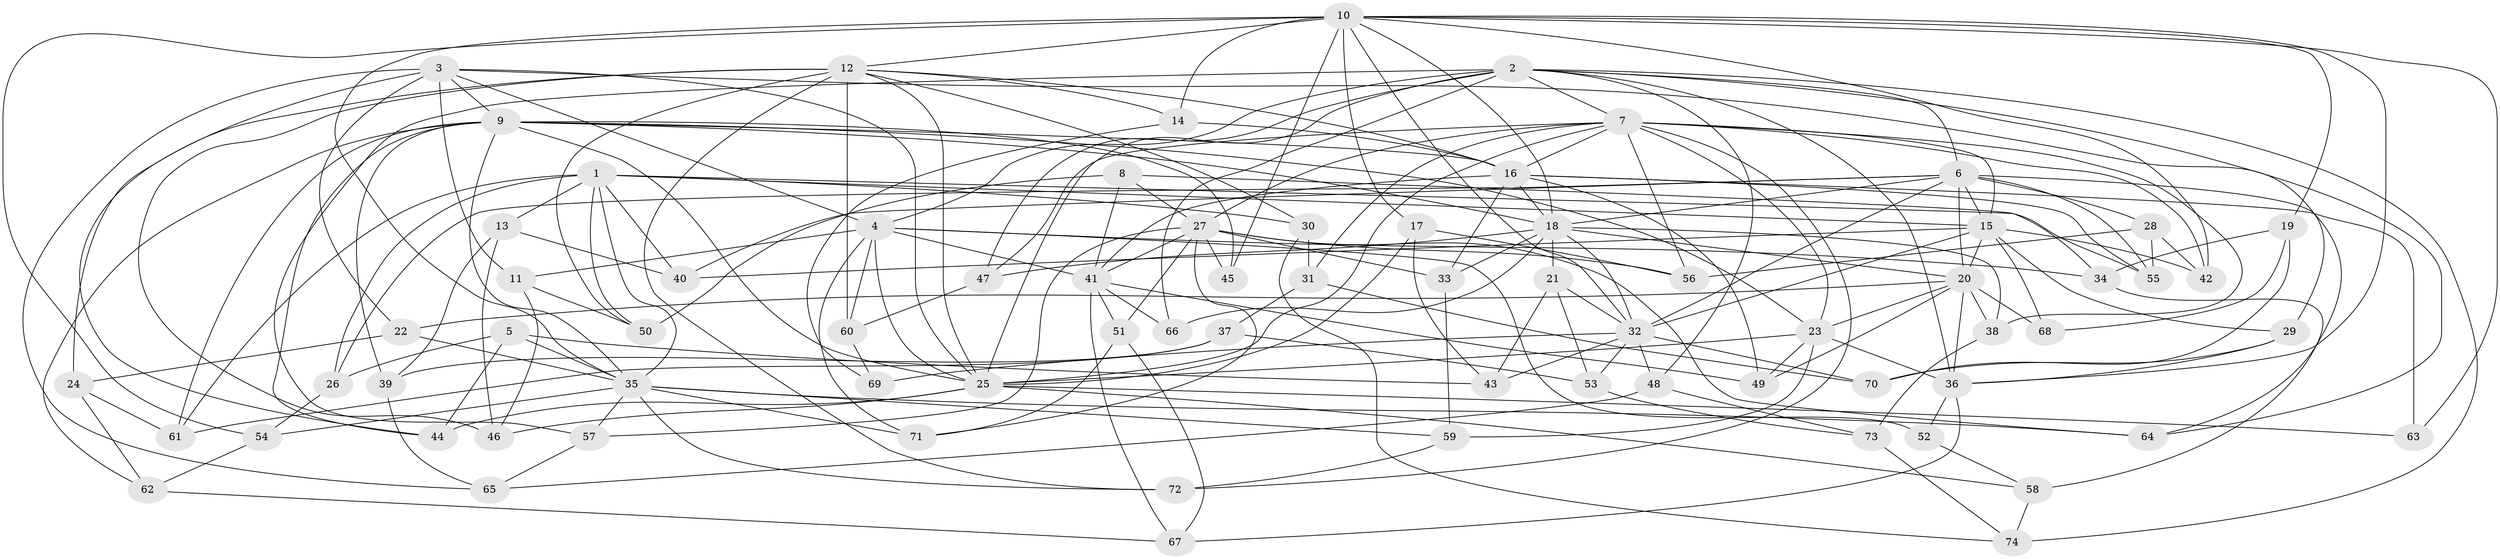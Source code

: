 // original degree distribution, {4: 1.0}
// Generated by graph-tools (version 1.1) at 2025/53/03/04/25 22:53:44]
// undirected, 74 vertices, 203 edges
graph export_dot {
  node [color=gray90,style=filled];
  1;
  2;
  3;
  4;
  5;
  6;
  7;
  8;
  9;
  10;
  11;
  12;
  13;
  14;
  15;
  16;
  17;
  18;
  19;
  20;
  21;
  22;
  23;
  24;
  25;
  26;
  27;
  28;
  29;
  30;
  31;
  32;
  33;
  34;
  35;
  36;
  37;
  38;
  39;
  40;
  41;
  42;
  43;
  44;
  45;
  46;
  47;
  48;
  49;
  50;
  51;
  52;
  53;
  54;
  55;
  56;
  57;
  58;
  59;
  60;
  61;
  62;
  63;
  64;
  65;
  66;
  67;
  68;
  69;
  70;
  71;
  72;
  73;
  74;
  1 -- 13 [weight=1.0];
  1 -- 15 [weight=1.0];
  1 -- 26 [weight=1.0];
  1 -- 30 [weight=1.0];
  1 -- 35 [weight=2.0];
  1 -- 40 [weight=1.0];
  1 -- 50 [weight=1.0];
  1 -- 55 [weight=1.0];
  1 -- 61 [weight=1.0];
  2 -- 4 [weight=1.0];
  2 -- 6 [weight=1.0];
  2 -- 7 [weight=1.0];
  2 -- 25 [weight=1.0];
  2 -- 36 [weight=1.0];
  2 -- 47 [weight=1.0];
  2 -- 48 [weight=1.0];
  2 -- 57 [weight=1.0];
  2 -- 64 [weight=1.0];
  2 -- 66 [weight=2.0];
  2 -- 74 [weight=1.0];
  3 -- 4 [weight=1.0];
  3 -- 9 [weight=1.0];
  3 -- 11 [weight=1.0];
  3 -- 22 [weight=1.0];
  3 -- 25 [weight=1.0];
  3 -- 29 [weight=1.0];
  3 -- 44 [weight=1.0];
  3 -- 65 [weight=1.0];
  4 -- 11 [weight=1.0];
  4 -- 25 [weight=1.0];
  4 -- 34 [weight=1.0];
  4 -- 41 [weight=2.0];
  4 -- 52 [weight=1.0];
  4 -- 60 [weight=1.0];
  4 -- 71 [weight=1.0];
  5 -- 26 [weight=1.0];
  5 -- 35 [weight=1.0];
  5 -- 43 [weight=1.0];
  5 -- 44 [weight=1.0];
  6 -- 15 [weight=1.0];
  6 -- 18 [weight=2.0];
  6 -- 20 [weight=1.0];
  6 -- 26 [weight=1.0];
  6 -- 28 [weight=1.0];
  6 -- 32 [weight=2.0];
  6 -- 40 [weight=1.0];
  6 -- 55 [weight=1.0];
  6 -- 64 [weight=1.0];
  7 -- 15 [weight=1.0];
  7 -- 16 [weight=1.0];
  7 -- 23 [weight=1.0];
  7 -- 25 [weight=1.0];
  7 -- 27 [weight=1.0];
  7 -- 31 [weight=1.0];
  7 -- 38 [weight=1.0];
  7 -- 42 [weight=1.0];
  7 -- 47 [weight=1.0];
  7 -- 56 [weight=1.0];
  7 -- 72 [weight=1.0];
  8 -- 27 [weight=2.0];
  8 -- 34 [weight=1.0];
  8 -- 41 [weight=2.0];
  8 -- 50 [weight=1.0];
  9 -- 16 [weight=2.0];
  9 -- 18 [weight=1.0];
  9 -- 23 [weight=1.0];
  9 -- 25 [weight=1.0];
  9 -- 35 [weight=1.0];
  9 -- 39 [weight=1.0];
  9 -- 44 [weight=1.0];
  9 -- 45 [weight=1.0];
  9 -- 61 [weight=1.0];
  9 -- 62 [weight=1.0];
  10 -- 12 [weight=1.0];
  10 -- 14 [weight=1.0];
  10 -- 17 [weight=1.0];
  10 -- 18 [weight=1.0];
  10 -- 19 [weight=1.0];
  10 -- 32 [weight=1.0];
  10 -- 35 [weight=1.0];
  10 -- 36 [weight=1.0];
  10 -- 42 [weight=1.0];
  10 -- 45 [weight=1.0];
  10 -- 54 [weight=1.0];
  10 -- 63 [weight=1.0];
  11 -- 46 [weight=1.0];
  11 -- 50 [weight=1.0];
  12 -- 14 [weight=1.0];
  12 -- 16 [weight=1.0];
  12 -- 24 [weight=1.0];
  12 -- 25 [weight=1.0];
  12 -- 30 [weight=1.0];
  12 -- 46 [weight=1.0];
  12 -- 50 [weight=1.0];
  12 -- 60 [weight=1.0];
  12 -- 72 [weight=1.0];
  13 -- 39 [weight=1.0];
  13 -- 40 [weight=1.0];
  13 -- 46 [weight=1.0];
  14 -- 16 [weight=1.0];
  14 -- 69 [weight=1.0];
  15 -- 20 [weight=2.0];
  15 -- 29 [weight=1.0];
  15 -- 32 [weight=1.0];
  15 -- 40 [weight=1.0];
  15 -- 42 [weight=1.0];
  15 -- 68 [weight=1.0];
  16 -- 18 [weight=1.0];
  16 -- 33 [weight=1.0];
  16 -- 41 [weight=1.0];
  16 -- 49 [weight=1.0];
  16 -- 55 [weight=1.0];
  16 -- 63 [weight=2.0];
  17 -- 25 [weight=1.0];
  17 -- 43 [weight=1.0];
  17 -- 56 [weight=1.0];
  18 -- 20 [weight=1.0];
  18 -- 21 [weight=1.0];
  18 -- 32 [weight=1.0];
  18 -- 33 [weight=1.0];
  18 -- 38 [weight=1.0];
  18 -- 47 [weight=1.0];
  18 -- 66 [weight=1.0];
  19 -- 34 [weight=1.0];
  19 -- 68 [weight=1.0];
  19 -- 70 [weight=1.0];
  20 -- 22 [weight=1.0];
  20 -- 23 [weight=2.0];
  20 -- 36 [weight=1.0];
  20 -- 38 [weight=1.0];
  20 -- 49 [weight=1.0];
  20 -- 68 [weight=2.0];
  21 -- 32 [weight=1.0];
  21 -- 43 [weight=1.0];
  21 -- 53 [weight=1.0];
  22 -- 24 [weight=1.0];
  22 -- 35 [weight=1.0];
  23 -- 25 [weight=1.0];
  23 -- 36 [weight=1.0];
  23 -- 49 [weight=1.0];
  23 -- 59 [weight=1.0];
  24 -- 61 [weight=1.0];
  24 -- 62 [weight=1.0];
  25 -- 44 [weight=1.0];
  25 -- 46 [weight=1.0];
  25 -- 58 [weight=1.0];
  25 -- 63 [weight=1.0];
  26 -- 54 [weight=1.0];
  27 -- 33 [weight=1.0];
  27 -- 41 [weight=1.0];
  27 -- 45 [weight=2.0];
  27 -- 51 [weight=1.0];
  27 -- 56 [weight=1.0];
  27 -- 57 [weight=1.0];
  27 -- 64 [weight=1.0];
  27 -- 71 [weight=1.0];
  28 -- 42 [weight=1.0];
  28 -- 55 [weight=1.0];
  28 -- 56 [weight=1.0];
  29 -- 36 [weight=1.0];
  29 -- 70 [weight=1.0];
  30 -- 31 [weight=1.0];
  30 -- 74 [weight=1.0];
  31 -- 37 [weight=1.0];
  31 -- 70 [weight=1.0];
  32 -- 43 [weight=1.0];
  32 -- 48 [weight=1.0];
  32 -- 53 [weight=1.0];
  32 -- 69 [weight=2.0];
  32 -- 70 [weight=1.0];
  33 -- 59 [weight=1.0];
  34 -- 58 [weight=1.0];
  35 -- 54 [weight=1.0];
  35 -- 57 [weight=1.0];
  35 -- 59 [weight=1.0];
  35 -- 64 [weight=1.0];
  35 -- 71 [weight=1.0];
  35 -- 72 [weight=1.0];
  36 -- 52 [weight=2.0];
  36 -- 67 [weight=1.0];
  37 -- 39 [weight=1.0];
  37 -- 53 [weight=1.0];
  37 -- 61 [weight=1.0];
  38 -- 73 [weight=1.0];
  39 -- 65 [weight=1.0];
  41 -- 49 [weight=1.0];
  41 -- 51 [weight=1.0];
  41 -- 66 [weight=1.0];
  41 -- 67 [weight=1.0];
  47 -- 60 [weight=1.0];
  48 -- 65 [weight=1.0];
  48 -- 73 [weight=1.0];
  51 -- 67 [weight=1.0];
  51 -- 71 [weight=1.0];
  52 -- 58 [weight=1.0];
  53 -- 73 [weight=1.0];
  54 -- 62 [weight=1.0];
  57 -- 65 [weight=1.0];
  58 -- 74 [weight=1.0];
  59 -- 72 [weight=1.0];
  60 -- 69 [weight=1.0];
  62 -- 67 [weight=1.0];
  73 -- 74 [weight=1.0];
}
